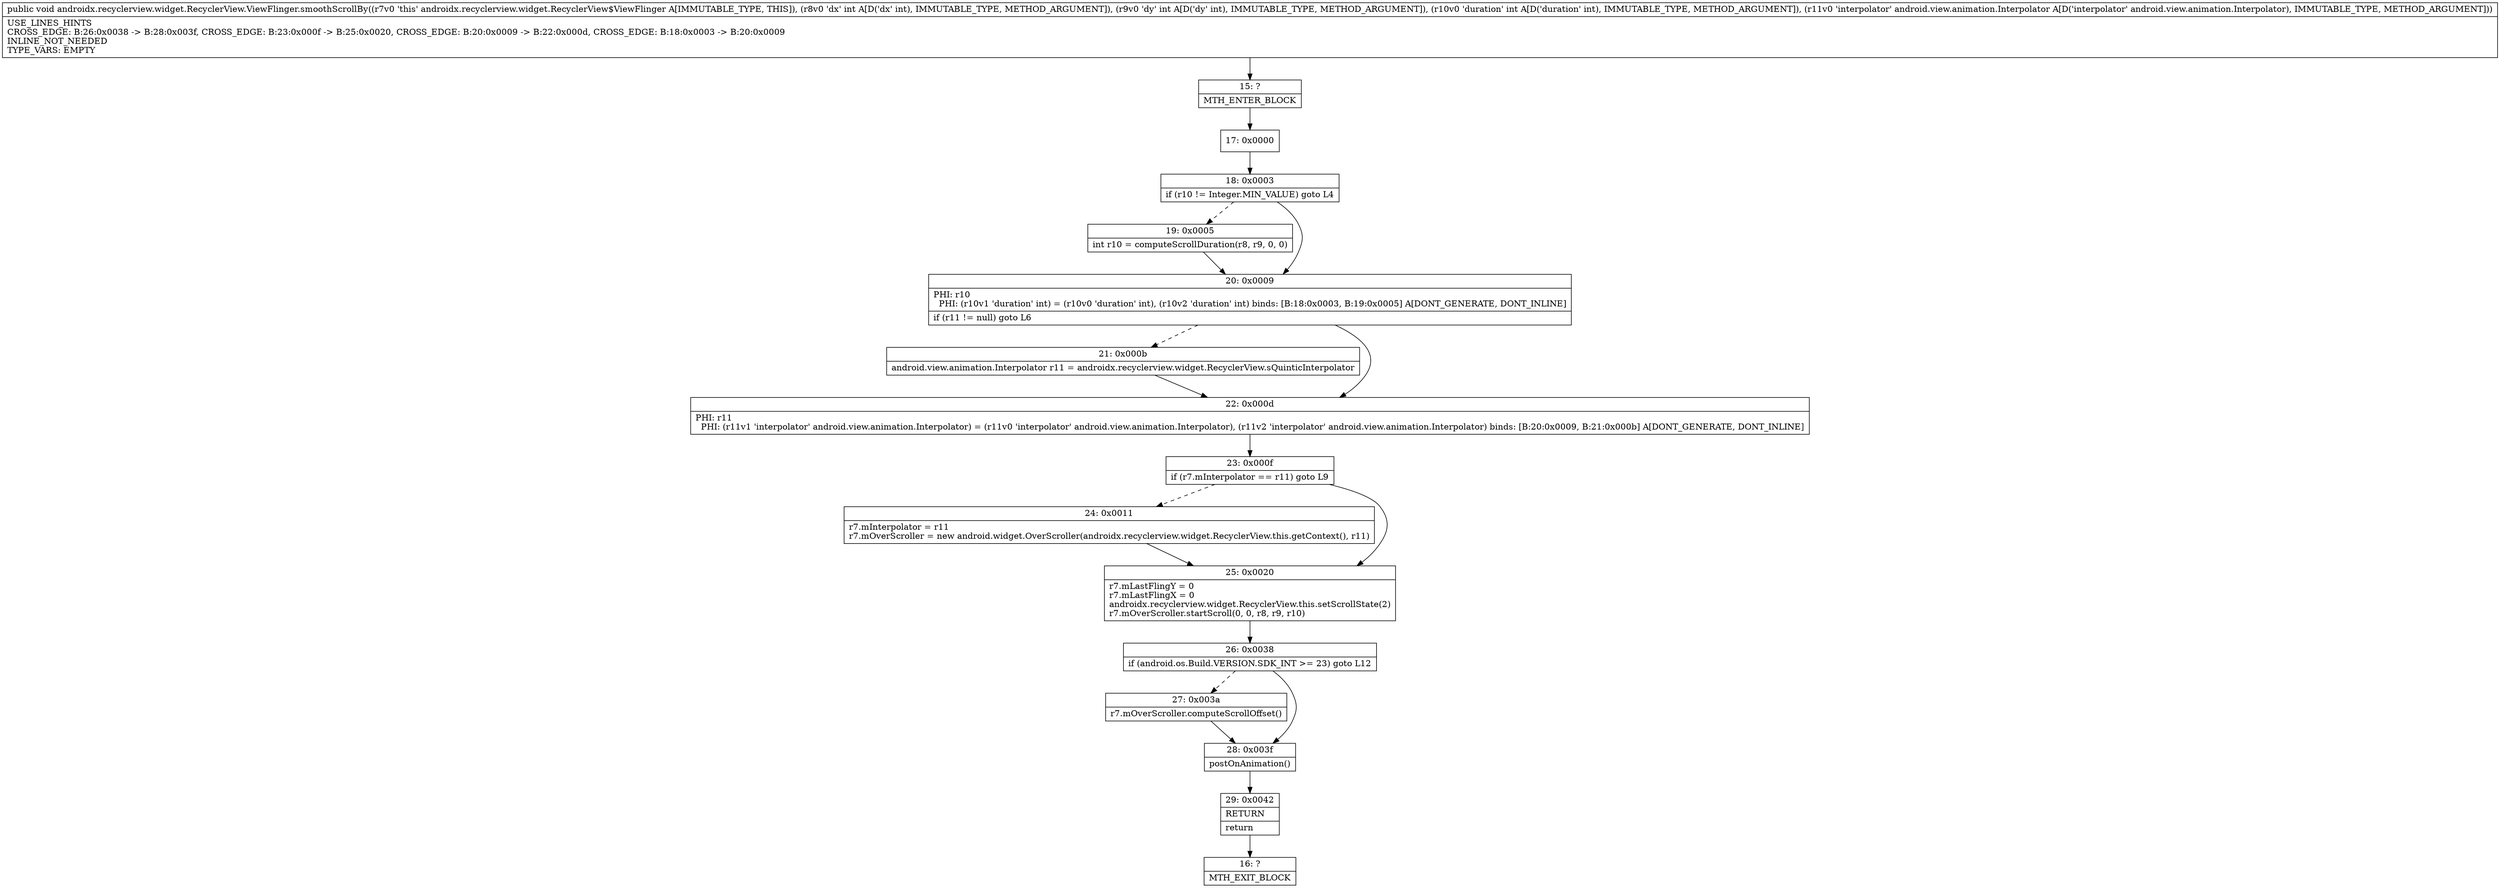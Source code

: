 digraph "CFG forandroidx.recyclerview.widget.RecyclerView.ViewFlinger.smoothScrollBy(IIILandroid\/view\/animation\/Interpolator;)V" {
Node_15 [shape=record,label="{15\:\ ?|MTH_ENTER_BLOCK\l}"];
Node_17 [shape=record,label="{17\:\ 0x0000}"];
Node_18 [shape=record,label="{18\:\ 0x0003|if (r10 != Integer.MIN_VALUE) goto L4\l}"];
Node_19 [shape=record,label="{19\:\ 0x0005|int r10 = computeScrollDuration(r8, r9, 0, 0)\l}"];
Node_20 [shape=record,label="{20\:\ 0x0009|PHI: r10 \l  PHI: (r10v1 'duration' int) = (r10v0 'duration' int), (r10v2 'duration' int) binds: [B:18:0x0003, B:19:0x0005] A[DONT_GENERATE, DONT_INLINE]\l|if (r11 != null) goto L6\l}"];
Node_21 [shape=record,label="{21\:\ 0x000b|android.view.animation.Interpolator r11 = androidx.recyclerview.widget.RecyclerView.sQuinticInterpolator\l}"];
Node_22 [shape=record,label="{22\:\ 0x000d|PHI: r11 \l  PHI: (r11v1 'interpolator' android.view.animation.Interpolator) = (r11v0 'interpolator' android.view.animation.Interpolator), (r11v2 'interpolator' android.view.animation.Interpolator) binds: [B:20:0x0009, B:21:0x000b] A[DONT_GENERATE, DONT_INLINE]\l}"];
Node_23 [shape=record,label="{23\:\ 0x000f|if (r7.mInterpolator == r11) goto L9\l}"];
Node_24 [shape=record,label="{24\:\ 0x0011|r7.mInterpolator = r11\lr7.mOverScroller = new android.widget.OverScroller(androidx.recyclerview.widget.RecyclerView.this.getContext(), r11)\l}"];
Node_25 [shape=record,label="{25\:\ 0x0020|r7.mLastFlingY = 0\lr7.mLastFlingX = 0\landroidx.recyclerview.widget.RecyclerView.this.setScrollState(2)\lr7.mOverScroller.startScroll(0, 0, r8, r9, r10)\l}"];
Node_26 [shape=record,label="{26\:\ 0x0038|if (android.os.Build.VERSION.SDK_INT \>= 23) goto L12\l}"];
Node_27 [shape=record,label="{27\:\ 0x003a|r7.mOverScroller.computeScrollOffset()\l}"];
Node_28 [shape=record,label="{28\:\ 0x003f|postOnAnimation()\l}"];
Node_29 [shape=record,label="{29\:\ 0x0042|RETURN\l|return\l}"];
Node_16 [shape=record,label="{16\:\ ?|MTH_EXIT_BLOCK\l}"];
MethodNode[shape=record,label="{public void androidx.recyclerview.widget.RecyclerView.ViewFlinger.smoothScrollBy((r7v0 'this' androidx.recyclerview.widget.RecyclerView$ViewFlinger A[IMMUTABLE_TYPE, THIS]), (r8v0 'dx' int A[D('dx' int), IMMUTABLE_TYPE, METHOD_ARGUMENT]), (r9v0 'dy' int A[D('dy' int), IMMUTABLE_TYPE, METHOD_ARGUMENT]), (r10v0 'duration' int A[D('duration' int), IMMUTABLE_TYPE, METHOD_ARGUMENT]), (r11v0 'interpolator' android.view.animation.Interpolator A[D('interpolator' android.view.animation.Interpolator), IMMUTABLE_TYPE, METHOD_ARGUMENT]))  | USE_LINES_HINTS\lCROSS_EDGE: B:26:0x0038 \-\> B:28:0x003f, CROSS_EDGE: B:23:0x000f \-\> B:25:0x0020, CROSS_EDGE: B:20:0x0009 \-\> B:22:0x000d, CROSS_EDGE: B:18:0x0003 \-\> B:20:0x0009\lINLINE_NOT_NEEDED\lTYPE_VARS: EMPTY\l}"];
MethodNode -> Node_15;Node_15 -> Node_17;
Node_17 -> Node_18;
Node_18 -> Node_19[style=dashed];
Node_18 -> Node_20;
Node_19 -> Node_20;
Node_20 -> Node_21[style=dashed];
Node_20 -> Node_22;
Node_21 -> Node_22;
Node_22 -> Node_23;
Node_23 -> Node_24[style=dashed];
Node_23 -> Node_25;
Node_24 -> Node_25;
Node_25 -> Node_26;
Node_26 -> Node_27[style=dashed];
Node_26 -> Node_28;
Node_27 -> Node_28;
Node_28 -> Node_29;
Node_29 -> Node_16;
}


